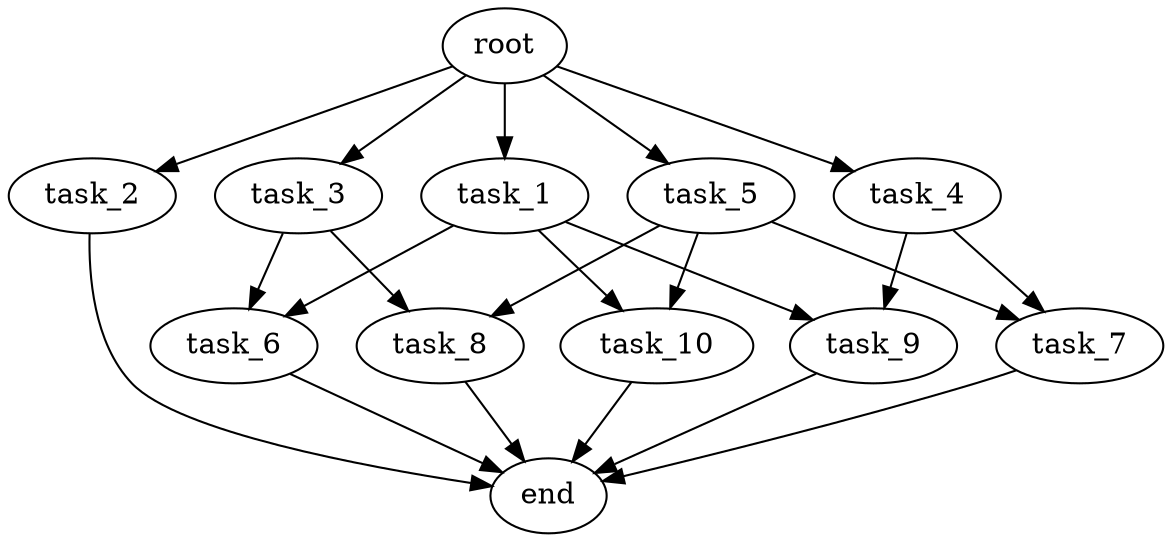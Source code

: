 digraph G {
  root [size="0.000000e+00"];
  task_1 [size="3.126512e+10"];
  task_2 [size="7.183910e+10"];
  task_3 [size="7.342263e+10"];
  task_4 [size="8.607913e+10"];
  task_5 [size="9.753766e+10"];
  task_6 [size="1.308531e+10"];
  task_7 [size="3.706031e+10"];
  task_8 [size="5.616951e+10"];
  task_9 [size="3.191840e+10"];
  task_10 [size="4.665259e+10"];
  end [size="0.000000e+00"];

  root -> task_1 [size="1.000000e-12"];
  root -> task_2 [size="1.000000e-12"];
  root -> task_3 [size="1.000000e-12"];
  root -> task_4 [size="1.000000e-12"];
  root -> task_5 [size="1.000000e-12"];
  task_1 -> task_6 [size="6.542654e+07"];
  task_1 -> task_9 [size="1.595920e+08"];
  task_1 -> task_10 [size="2.332630e+08"];
  task_2 -> end [size="1.000000e-12"];
  task_3 -> task_6 [size="6.542654e+07"];
  task_3 -> task_8 [size="2.808475e+08"];
  task_4 -> task_7 [size="1.853016e+08"];
  task_4 -> task_9 [size="1.595920e+08"];
  task_5 -> task_7 [size="1.853016e+08"];
  task_5 -> task_8 [size="2.808475e+08"];
  task_5 -> task_10 [size="2.332630e+08"];
  task_6 -> end [size="1.000000e-12"];
  task_7 -> end [size="1.000000e-12"];
  task_8 -> end [size="1.000000e-12"];
  task_9 -> end [size="1.000000e-12"];
  task_10 -> end [size="1.000000e-12"];
}
